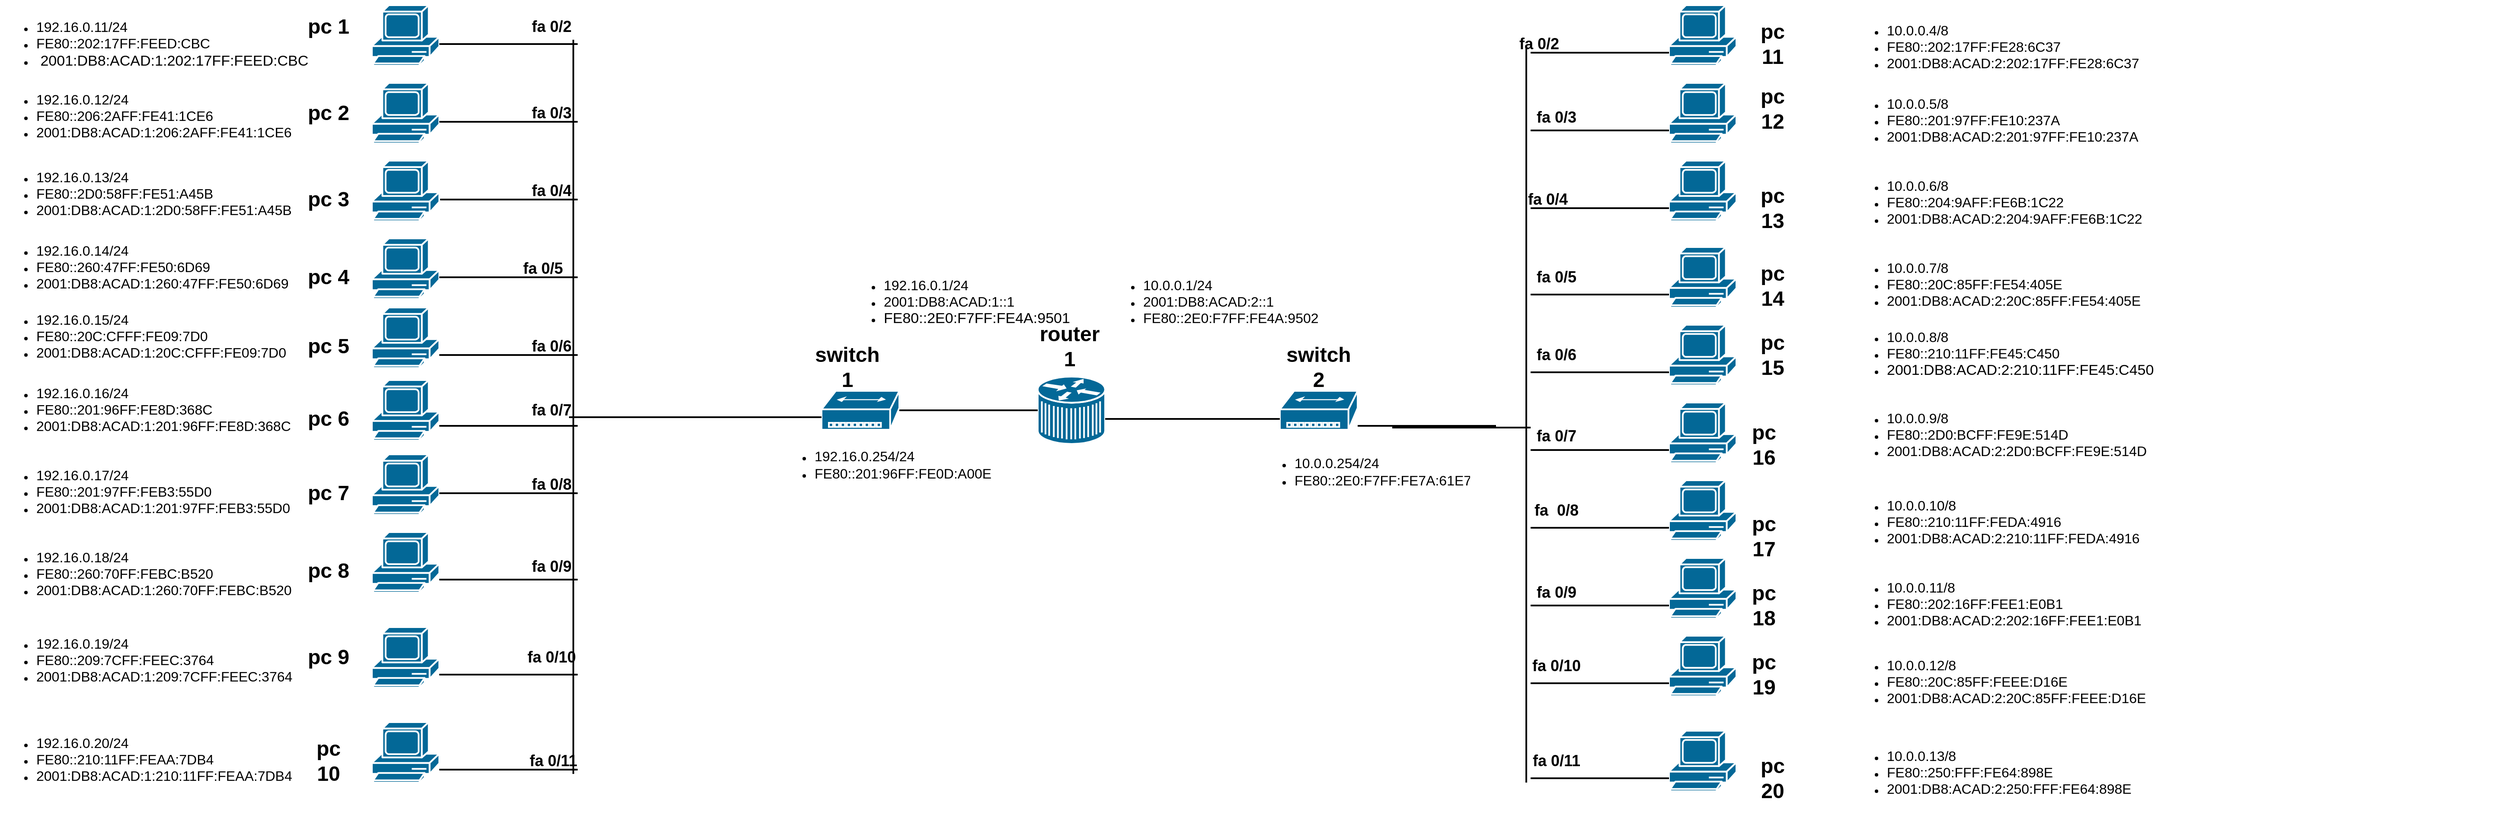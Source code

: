 <mxfile version="25.0.1">
  <diagram name="Pagina-1" id="NVLKxcskNnM8FUozMXqg">
    <mxGraphModel dx="2690" dy="631" grid="1" gridSize="10" guides="1" tooltips="1" connect="1" arrows="1" fold="1" page="1" pageScale="1" pageWidth="1654" pageHeight="1169" math="0" shadow="0">
      <root>
        <mxCell id="0" />
        <mxCell id="1" parent="0" />
        <mxCell id="M-aQ_FlE0nt4G0UNCH_q-1" value="" style="shape=mxgraph.cisco.misc.7500ars_(7513);sketch=0;html=1;pointerEvents=1;dashed=0;fillColor=#036897;strokeColor=#ffffff;strokeWidth=2;verticalLabelPosition=bottom;verticalAlign=top;align=center;outlineConnect=0;" parent="1" vertex="1">
          <mxGeometry x="790" y="470" width="78" height="78" as="geometry" />
        </mxCell>
        <mxCell id="M-aQ_FlE0nt4G0UNCH_q-2" value="" style="shape=mxgraph.cisco.hubs_and_gateways.small_hub;sketch=0;html=1;pointerEvents=1;dashed=0;fillColor=#036897;strokeColor=#ffffff;strokeWidth=2;verticalLabelPosition=bottom;verticalAlign=top;align=center;outlineConnect=0;" parent="1" vertex="1">
          <mxGeometry x="540" y="486.5" width="90" height="45" as="geometry" />
        </mxCell>
        <mxCell id="M-aQ_FlE0nt4G0UNCH_q-3" value="" style="shape=mxgraph.cisco.hubs_and_gateways.small_hub;sketch=0;html=1;pointerEvents=1;dashed=0;fillColor=#036897;strokeColor=#ffffff;strokeWidth=2;verticalLabelPosition=bottom;verticalAlign=top;align=center;outlineConnect=0;" parent="1" vertex="1">
          <mxGeometry x="1070" y="486.5" width="90" height="45" as="geometry" />
        </mxCell>
        <mxCell id="ILVK8j65E4kL8cAka4Vf-2" value="" style="shape=mxgraph.cisco.computers_and_peripherals.pc;sketch=0;html=1;pointerEvents=1;dashed=0;fillColor=#036897;strokeColor=#ffffff;strokeWidth=2;verticalLabelPosition=bottom;verticalAlign=top;align=center;outlineConnect=0;" parent="1" vertex="1">
          <mxGeometry x="20" y="130" width="78" height="70" as="geometry" />
        </mxCell>
        <mxCell id="ILVK8j65E4kL8cAka4Vf-4" value="" style="shape=mxgraph.cisco.computers_and_peripherals.pc;sketch=0;html=1;pointerEvents=1;dashed=0;fillColor=#036897;strokeColor=#ffffff;strokeWidth=2;verticalLabelPosition=bottom;verticalAlign=top;align=center;outlineConnect=0;" parent="1" vertex="1">
          <mxGeometry x="20" y="310" width="78" height="70" as="geometry" />
        </mxCell>
        <mxCell id="ILVK8j65E4kL8cAka4Vf-5" value="" style="shape=mxgraph.cisco.computers_and_peripherals.pc;sketch=0;html=1;pointerEvents=1;dashed=0;fillColor=#036897;strokeColor=#ffffff;strokeWidth=2;verticalLabelPosition=bottom;verticalAlign=top;align=center;outlineConnect=0;" parent="1" vertex="1">
          <mxGeometry x="20" y="390" width="78" height="70" as="geometry" />
        </mxCell>
        <mxCell id="ILVK8j65E4kL8cAka4Vf-6" value="" style="shape=mxgraph.cisco.computers_and_peripherals.pc;sketch=0;html=1;pointerEvents=1;dashed=0;fillColor=#036897;strokeColor=#ffffff;strokeWidth=2;verticalLabelPosition=bottom;verticalAlign=top;align=center;outlineConnect=0;" parent="1" vertex="1">
          <mxGeometry x="20" y="474" width="78" height="70" as="geometry" />
        </mxCell>
        <mxCell id="ILVK8j65E4kL8cAka4Vf-7" value="" style="shape=mxgraph.cisco.computers_and_peripherals.pc;sketch=0;html=1;pointerEvents=1;dashed=0;fillColor=#036897;strokeColor=#ffffff;strokeWidth=2;verticalLabelPosition=bottom;verticalAlign=top;align=center;outlineConnect=0;" parent="1" vertex="1">
          <mxGeometry x="20" y="560" width="78" height="70" as="geometry" />
        </mxCell>
        <mxCell id="ILVK8j65E4kL8cAka4Vf-8" value="" style="shape=mxgraph.cisco.computers_and_peripherals.pc;sketch=0;html=1;pointerEvents=1;dashed=0;fillColor=#036897;strokeColor=#ffffff;strokeWidth=2;verticalLabelPosition=bottom;verticalAlign=top;align=center;outlineConnect=0;" parent="1" vertex="1">
          <mxGeometry x="20" y="40" width="78" height="70" as="geometry" />
        </mxCell>
        <mxCell id="ILVK8j65E4kL8cAka4Vf-9" style="edgeStyle=orthogonalEdgeStyle;rounded=0;orthogonalLoop=1;jettySize=auto;html=1;exitX=0.5;exitY=1;exitDx=0;exitDy=0;exitPerimeter=0;" parent="1" source="M-aQ_FlE0nt4G0UNCH_q-3" target="M-aQ_FlE0nt4G0UNCH_q-3" edge="1">
          <mxGeometry relative="1" as="geometry" />
        </mxCell>
        <mxCell id="ILVK8j65E4kL8cAka4Vf-10" value="" style="shape=mxgraph.cisco.computers_and_peripherals.pc;sketch=0;html=1;pointerEvents=1;dashed=0;fillColor=#036897;strokeColor=#ffffff;strokeWidth=2;verticalLabelPosition=bottom;verticalAlign=top;align=center;outlineConnect=0;" parent="1" vertex="1">
          <mxGeometry x="20" y="650" width="78" height="70" as="geometry" />
        </mxCell>
        <mxCell id="ILVK8j65E4kL8cAka4Vf-13" value="" style="shape=mxgraph.cisco.computers_and_peripherals.pc;sketch=0;html=1;pointerEvents=1;dashed=0;fillColor=#036897;strokeColor=#ffffff;strokeWidth=2;verticalLabelPosition=bottom;verticalAlign=top;align=center;outlineConnect=0;" parent="1" vertex="1">
          <mxGeometry x="1520" y="40" width="78" height="70" as="geometry" />
        </mxCell>
        <mxCell id="ILVK8j65E4kL8cAka4Vf-14" value="" style="shape=mxgraph.cisco.computers_and_peripherals.pc;sketch=0;html=1;pointerEvents=1;dashed=0;fillColor=#036897;strokeColor=#ffffff;strokeWidth=2;verticalLabelPosition=bottom;verticalAlign=top;align=center;outlineConnect=0;" parent="1" vertex="1">
          <mxGeometry x="1520" y="130" width="78" height="70" as="geometry" />
        </mxCell>
        <mxCell id="ILVK8j65E4kL8cAka4Vf-15" value="" style="shape=mxgraph.cisco.computers_and_peripherals.pc;sketch=0;html=1;pointerEvents=1;dashed=0;fillColor=#036897;strokeColor=#ffffff;strokeWidth=2;verticalLabelPosition=bottom;verticalAlign=top;align=center;outlineConnect=0;" parent="1" vertex="1">
          <mxGeometry x="1520" y="220" width="78" height="70" as="geometry" />
        </mxCell>
        <mxCell id="ILVK8j65E4kL8cAka4Vf-16" value="" style="shape=mxgraph.cisco.computers_and_peripherals.pc;sketch=0;html=1;pointerEvents=1;dashed=0;fillColor=#036897;strokeColor=#ffffff;strokeWidth=2;verticalLabelPosition=bottom;verticalAlign=top;align=center;outlineConnect=0;" parent="1" vertex="1">
          <mxGeometry x="1520" y="320" width="78" height="70" as="geometry" />
        </mxCell>
        <mxCell id="ILVK8j65E4kL8cAka4Vf-17" value="" style="shape=mxgraph.cisco.computers_and_peripherals.pc;sketch=0;html=1;pointerEvents=1;dashed=0;fillColor=#036897;strokeColor=#ffffff;strokeWidth=2;verticalLabelPosition=bottom;verticalAlign=top;align=center;outlineConnect=0;" parent="1" vertex="1">
          <mxGeometry x="1520" y="410" width="78" height="70" as="geometry" />
        </mxCell>
        <mxCell id="ILVK8j65E4kL8cAka4Vf-18" value="" style="shape=mxgraph.cisco.computers_and_peripherals.pc;sketch=0;html=1;pointerEvents=1;dashed=0;fillColor=#036897;strokeColor=#ffffff;strokeWidth=2;verticalLabelPosition=bottom;verticalAlign=top;align=center;outlineConnect=0;" parent="1" vertex="1">
          <mxGeometry x="1520" y="500" width="78" height="70" as="geometry" />
        </mxCell>
        <mxCell id="ILVK8j65E4kL8cAka4Vf-19" value="" style="shape=mxgraph.cisco.computers_and_peripherals.pc;sketch=0;html=1;pointerEvents=1;dashed=0;fillColor=#036897;strokeColor=#ffffff;strokeWidth=2;verticalLabelPosition=bottom;verticalAlign=top;align=center;outlineConnect=0;" parent="1" vertex="1">
          <mxGeometry x="1520" y="590" width="78" height="70" as="geometry" />
        </mxCell>
        <mxCell id="ILVK8j65E4kL8cAka4Vf-20" value="" style="shape=mxgraph.cisco.computers_and_peripherals.pc;sketch=0;html=1;pointerEvents=1;dashed=0;fillColor=#036897;strokeColor=#ffffff;strokeWidth=2;verticalLabelPosition=bottom;verticalAlign=top;align=center;outlineConnect=0;" parent="1" vertex="1">
          <mxGeometry x="1520" y="680" width="78" height="70" as="geometry" />
        </mxCell>
        <mxCell id="ILVK8j65E4kL8cAka4Vf-21" value="" style="shape=mxgraph.cisco.computers_and_peripherals.pc;sketch=0;html=1;pointerEvents=1;dashed=0;fillColor=#036897;strokeColor=#ffffff;strokeWidth=2;verticalLabelPosition=bottom;verticalAlign=top;align=center;outlineConnect=0;" parent="1" vertex="1">
          <mxGeometry x="1520" y="770" width="78" height="70" as="geometry" />
        </mxCell>
        <mxCell id="ILVK8j65E4kL8cAka4Vf-52" value="" style="line;strokeWidth=2;html=1;" parent="1" vertex="1">
          <mxGeometry x="98" y="80" width="160" height="10" as="geometry" />
        </mxCell>
        <mxCell id="ILVK8j65E4kL8cAka4Vf-53" value="" style="line;strokeWidth=2;html=1;" parent="1" vertex="1">
          <mxGeometry x="98" y="170" width="160" height="10" as="geometry" />
        </mxCell>
        <mxCell id="ILVK8j65E4kL8cAka4Vf-54" value="" style="line;strokeWidth=2;html=1;" parent="1" vertex="1">
          <mxGeometry x="98" y="350" width="160" height="10" as="geometry" />
        </mxCell>
        <mxCell id="ILVK8j65E4kL8cAka4Vf-55" value="" style="line;strokeWidth=2;html=1;" parent="1" vertex="1">
          <mxGeometry x="98" y="440" width="160" height="10" as="geometry" />
        </mxCell>
        <mxCell id="ILVK8j65E4kL8cAka4Vf-56" value="" style="line;strokeWidth=2;html=1;" parent="1" vertex="1">
          <mxGeometry x="98" y="522" width="160" height="10" as="geometry" />
        </mxCell>
        <mxCell id="ILVK8j65E4kL8cAka4Vf-57" value="" style="line;strokeWidth=2;html=1;" parent="1" vertex="1">
          <mxGeometry x="98" y="600" width="160" height="10" as="geometry" />
        </mxCell>
        <mxCell id="ILVK8j65E4kL8cAka4Vf-58" value="" style="line;strokeWidth=2;html=1;" parent="1" vertex="1">
          <mxGeometry x="98" y="700" width="160" height="10" as="geometry" />
        </mxCell>
        <mxCell id="ILVK8j65E4kL8cAka4Vf-60" value="" style="line;strokeWidth=2;html=1;" parent="1" vertex="1">
          <mxGeometry x="98" y="260" width="160" height="10" as="geometry" />
        </mxCell>
        <mxCell id="ILVK8j65E4kL8cAka4Vf-61" value="" style="line;strokeWidth=2;html=1;" parent="1" vertex="1">
          <mxGeometry x="98" y="810" width="160" height="10" as="geometry" />
        </mxCell>
        <mxCell id="ILVK8j65E4kL8cAka4Vf-62" value="" style="shape=mxgraph.cisco.computers_and_peripherals.pc;sketch=0;html=1;pointerEvents=1;dashed=0;fillColor=#036897;strokeColor=#ffffff;strokeWidth=2;verticalLabelPosition=bottom;verticalAlign=top;align=center;outlineConnect=0;" parent="1" vertex="1">
          <mxGeometry x="20" y="220" width="78" height="70" as="geometry" />
        </mxCell>
        <mxCell id="ILVK8j65E4kL8cAka4Vf-63" value="" style="shape=mxgraph.cisco.computers_and_peripherals.pc;sketch=0;html=1;pointerEvents=1;dashed=0;fillColor=#036897;strokeColor=#ffffff;strokeWidth=2;verticalLabelPosition=bottom;verticalAlign=top;align=center;outlineConnect=0;" parent="1" vertex="1">
          <mxGeometry x="20" y="760" width="78" height="70" as="geometry" />
        </mxCell>
        <mxCell id="ILVK8j65E4kL8cAka4Vf-64" value="" style="line;strokeWidth=2;html=1;" parent="1" vertex="1">
          <mxGeometry x="1360" y="90" width="160" height="10" as="geometry" />
        </mxCell>
        <mxCell id="ILVK8j65E4kL8cAka4Vf-65" value="" style="line;strokeWidth=2;html=1;" parent="1" vertex="1">
          <mxGeometry x="1360" y="180" width="160" height="10" as="geometry" />
        </mxCell>
        <mxCell id="ILVK8j65E4kL8cAka4Vf-66" value="" style="line;strokeWidth=2;html=1;" parent="1" vertex="1">
          <mxGeometry x="1360" y="270" width="160" height="10" as="geometry" />
        </mxCell>
        <mxCell id="ILVK8j65E4kL8cAka4Vf-68" value="" style="line;strokeWidth=2;html=1;" parent="1" vertex="1">
          <mxGeometry x="1360" y="370" width="160" height="10" as="geometry" />
        </mxCell>
        <mxCell id="ILVK8j65E4kL8cAka4Vf-69" value="" style="line;strokeWidth=2;html=1;" parent="1" vertex="1">
          <mxGeometry x="1360" y="460" width="160" height="10" as="geometry" />
        </mxCell>
        <mxCell id="ILVK8j65E4kL8cAka4Vf-70" value="" style="line;strokeWidth=2;html=1;" parent="1" vertex="1">
          <mxGeometry x="1360" y="550" width="160" height="10" as="geometry" />
        </mxCell>
        <mxCell id="ILVK8j65E4kL8cAka4Vf-71" value="" style="line;strokeWidth=2;html=1;" parent="1" vertex="1">
          <mxGeometry x="1360" y="640" width="160" height="10" as="geometry" />
        </mxCell>
        <mxCell id="ILVK8j65E4kL8cAka4Vf-72" value="" style="line;strokeWidth=2;html=1;" parent="1" vertex="1">
          <mxGeometry x="1360" y="730" width="160" height="10" as="geometry" />
        </mxCell>
        <mxCell id="ILVK8j65E4kL8cAka4Vf-73" value="" style="line;strokeWidth=2;html=1;" parent="1" vertex="1">
          <mxGeometry x="1360" y="820" width="160" height="10" as="geometry" />
        </mxCell>
        <mxCell id="ILVK8j65E4kL8cAka4Vf-74" value="" style="line;strokeWidth=2;direction=south;html=1;" parent="1" vertex="1">
          <mxGeometry x="1350" y="90" width="10" height="160" as="geometry" />
        </mxCell>
        <mxCell id="ILVK8j65E4kL8cAka4Vf-77" value="" style="line;strokeWidth=2;direction=south;html=1;" parent="1" vertex="1">
          <mxGeometry x="1350" y="330" width="10" height="160" as="geometry" />
        </mxCell>
        <mxCell id="ILVK8j65E4kL8cAka4Vf-79" value="" style="line;strokeWidth=2;direction=south;html=1;" parent="1" vertex="1">
          <mxGeometry x="1350" y="220" width="10" height="160" as="geometry" />
        </mxCell>
        <mxCell id="ILVK8j65E4kL8cAka4Vf-80" value="" style="line;strokeWidth=2;direction=south;html=1;" parent="1" vertex="1">
          <mxGeometry x="1350" y="490" width="10" height="160" as="geometry" />
        </mxCell>
        <mxCell id="ILVK8j65E4kL8cAka4Vf-81" value="" style="line;strokeWidth=2;direction=south;html=1;" parent="1" vertex="1">
          <mxGeometry x="1350" y="640" width="10" height="160" as="geometry" />
        </mxCell>
        <mxCell id="ILVK8j65E4kL8cAka4Vf-82" value="" style="line;strokeWidth=2;direction=south;html=1;" parent="1" vertex="1">
          <mxGeometry x="1350" y="670" width="10" height="160" as="geometry" />
        </mxCell>
        <mxCell id="ILVK8j65E4kL8cAka4Vf-83" value="" style="line;strokeWidth=2;direction=south;html=1;" parent="1" vertex="1">
          <mxGeometry x="248" y="80" width="10" height="160" as="geometry" />
        </mxCell>
        <mxCell id="ILVK8j65E4kL8cAka4Vf-84" value="" style="line;strokeWidth=2;direction=south;html=1;" parent="1" vertex="1">
          <mxGeometry x="248" y="230" width="10" height="160" as="geometry" />
        </mxCell>
        <mxCell id="ILVK8j65E4kL8cAka4Vf-85" value="" style="line;strokeWidth=2;direction=south;html=1;" parent="1" vertex="1">
          <mxGeometry x="248" y="388" width="10" height="160" as="geometry" />
        </mxCell>
        <mxCell id="ILVK8j65E4kL8cAka4Vf-86" value="" style="line;strokeWidth=2;direction=south;html=1;" parent="1" vertex="1">
          <mxGeometry x="248" y="545" width="10" height="160" as="geometry" />
        </mxCell>
        <mxCell id="ILVK8j65E4kL8cAka4Vf-87" value="" style="line;strokeWidth=2;direction=south;html=1;" parent="1" vertex="1">
          <mxGeometry x="248" y="660" width="10" height="160" as="geometry" />
        </mxCell>
        <mxCell id="ILVK8j65E4kL8cAka4Vf-88" value="" style="line;strokeWidth=2;html=1;" parent="1" vertex="1">
          <mxGeometry x="248" y="512" width="160" height="10" as="geometry" />
        </mxCell>
        <mxCell id="ILVK8j65E4kL8cAka4Vf-89" value="" style="line;strokeWidth=2;html=1;" parent="1" vertex="1">
          <mxGeometry x="380" y="512" width="160" height="10" as="geometry" />
        </mxCell>
        <mxCell id="ILVK8j65E4kL8cAka4Vf-90" value="" style="line;strokeWidth=2;html=1;" parent="1" vertex="1">
          <mxGeometry x="630" y="504" width="160" height="10" as="geometry" />
        </mxCell>
        <mxCell id="ILVK8j65E4kL8cAka4Vf-91" value="" style="line;strokeWidth=2;html=1;" parent="1" vertex="1">
          <mxGeometry x="910" y="514" width="160" height="10" as="geometry" />
        </mxCell>
        <mxCell id="ILVK8j65E4kL8cAka4Vf-92" value="" style="line;strokeWidth=2;html=1;" parent="1" vertex="1">
          <mxGeometry x="880" y="514" width="160" height="10" as="geometry" />
        </mxCell>
        <mxCell id="ILVK8j65E4kL8cAka4Vf-93" value="" style="line;strokeWidth=2;html=1;" parent="1" vertex="1">
          <mxGeometry x="868" y="514" width="160" height="10" as="geometry" />
        </mxCell>
        <mxCell id="ILVK8j65E4kL8cAka4Vf-94" value="" style="line;strokeWidth=2;html=1;" parent="1" vertex="1">
          <mxGeometry x="1160" y="522" width="160" height="10" as="geometry" />
        </mxCell>
        <mxCell id="ILVK8j65E4kL8cAka4Vf-95" value="" style="line;strokeWidth=2;html=1;" parent="1" vertex="1">
          <mxGeometry x="1200" y="524" width="160" height="10" as="geometry" />
        </mxCell>
        <mxCell id="ILVK8j65E4kL8cAka4Vf-96" value="&lt;h1&gt;switch 1&lt;/h1&gt;" style="text;html=1;align=center;verticalAlign=middle;whiteSpace=wrap;rounded=0;" parent="1" vertex="1">
          <mxGeometry x="540" y="444" width="60" height="30" as="geometry" />
        </mxCell>
        <mxCell id="ILVK8j65E4kL8cAka4Vf-97" value="&lt;h1&gt;router 1&lt;/h1&gt;" style="text;html=1;align=center;verticalAlign=middle;whiteSpace=wrap;rounded=0;" parent="1" vertex="1">
          <mxGeometry x="797" y="420" width="60" height="30" as="geometry" />
        </mxCell>
        <mxCell id="ILVK8j65E4kL8cAka4Vf-98" value="&lt;h1&gt;switch 2&lt;/h1&gt;" style="text;html=1;align=center;verticalAlign=middle;whiteSpace=wrap;rounded=0;" parent="1" vertex="1">
          <mxGeometry x="1085" y="444" width="60" height="30" as="geometry" />
        </mxCell>
        <mxCell id="ILVK8j65E4kL8cAka4Vf-99" value="&lt;h1&gt;&lt;font&gt;pc 1&lt;/font&gt;&lt;/h1&gt;" style="text;html=1;align=center;verticalAlign=middle;whiteSpace=wrap;rounded=0;" parent="1" vertex="1">
          <mxGeometry x="-60" y="50" width="60" height="30" as="geometry" />
        </mxCell>
        <mxCell id="ILVK8j65E4kL8cAka4Vf-100" value="&lt;h1&gt;&lt;font&gt;pc 2&lt;/font&gt;&lt;/h1&gt;" style="text;html=1;align=center;verticalAlign=middle;whiteSpace=wrap;rounded=0;" parent="1" vertex="1">
          <mxGeometry x="-60" y="150" width="60" height="30" as="geometry" />
        </mxCell>
        <mxCell id="ILVK8j65E4kL8cAka4Vf-101" value="&lt;h1&gt;&lt;b&gt;&lt;font&gt;pc 3&lt;/font&gt;&lt;/b&gt;&lt;/h1&gt;" style="text;html=1;align=center;verticalAlign=middle;whiteSpace=wrap;rounded=0;" parent="1" vertex="1">
          <mxGeometry x="-60" y="250" width="60" height="30" as="geometry" />
        </mxCell>
        <mxCell id="ILVK8j65E4kL8cAka4Vf-102" value="&lt;h1&gt;pc 4&lt;/h1&gt;" style="text;html=1;align=center;verticalAlign=middle;whiteSpace=wrap;rounded=0;" parent="1" vertex="1">
          <mxGeometry x="-60" y="340" width="60" height="30" as="geometry" />
        </mxCell>
        <mxCell id="ILVK8j65E4kL8cAka4Vf-103" value="&lt;h1&gt;pc 5&lt;/h1&gt;" style="text;html=1;align=center;verticalAlign=middle;whiteSpace=wrap;rounded=0;" parent="1" vertex="1">
          <mxGeometry x="-60" y="420" width="60" height="30" as="geometry" />
        </mxCell>
        <mxCell id="ILVK8j65E4kL8cAka4Vf-104" value="&lt;h1&gt;pc 6&lt;/h1&gt;" style="text;html=1;align=center;verticalAlign=middle;whiteSpace=wrap;rounded=0;" parent="1" vertex="1">
          <mxGeometry x="-60" y="504" width="60" height="30" as="geometry" />
        </mxCell>
        <mxCell id="ILVK8j65E4kL8cAka4Vf-106" value="&lt;h1&gt;pc 7&lt;/h1&gt;" style="text;html=1;align=center;verticalAlign=middle;whiteSpace=wrap;rounded=0;" parent="1" vertex="1">
          <mxGeometry x="-60" y="590" width="60" height="30" as="geometry" />
        </mxCell>
        <mxCell id="ILVK8j65E4kL8cAka4Vf-107" value="&lt;h1&gt;pc 8&lt;/h1&gt;" style="text;html=1;align=center;verticalAlign=middle;whiteSpace=wrap;rounded=0;" parent="1" vertex="1">
          <mxGeometry x="-60" y="680" width="60" height="30" as="geometry" />
        </mxCell>
        <mxCell id="ILVK8j65E4kL8cAka4Vf-108" value="&lt;h1&gt;pc 9&lt;/h1&gt;" style="text;html=1;align=center;verticalAlign=middle;whiteSpace=wrap;rounded=0;" parent="1" vertex="1">
          <mxGeometry x="-60" y="780" width="60" height="30" as="geometry" />
        </mxCell>
        <mxCell id="ILVK8j65E4kL8cAka4Vf-109" value="&lt;ul&gt;&lt;li&gt;&lt;span style=&quot;background-color: initial;&quot;&gt;&lt;font style=&quot;font-size: 16px;&quot;&gt;192.16.0.11/24&lt;/font&gt;&lt;/span&gt;&lt;/li&gt;&lt;li&gt;&lt;span style=&quot;font-size: 16px;&quot;&gt;FE80::202:17FF:FEED:CBC&lt;/span&gt;&lt;/li&gt;&lt;li&gt;&lt;font style=&quot;font-size: 17px;&quot;&gt;&amp;nbsp;2001:DB8:ACAD:1:202:17FF:FEED:CBC&lt;/font&gt;&lt;br&gt;&lt;/li&gt;&lt;/ul&gt;" style="text;strokeColor=none;fillColor=none;html=1;whiteSpace=wrap;verticalAlign=middle;overflow=hidden;" parent="1" vertex="1">
          <mxGeometry x="-410" y="40" width="440" height="90" as="geometry" />
        </mxCell>
        <mxCell id="ILVK8j65E4kL8cAka4Vf-110" value="" style="shape=mxgraph.cisco.computers_and_peripherals.pc;sketch=0;html=1;pointerEvents=1;dashed=0;fillColor=#036897;strokeColor=#ffffff;strokeWidth=2;verticalLabelPosition=bottom;verticalAlign=top;align=center;outlineConnect=0;" parent="1" vertex="1">
          <mxGeometry x="20" y="870" width="78" height="70" as="geometry" />
        </mxCell>
        <mxCell id="ILVK8j65E4kL8cAka4Vf-111" value="" style="shape=mxgraph.cisco.computers_and_peripherals.pc;sketch=0;html=1;pointerEvents=1;dashed=0;fillColor=#036897;strokeColor=#ffffff;strokeWidth=2;verticalLabelPosition=bottom;verticalAlign=top;align=center;outlineConnect=0;" parent="1" vertex="1">
          <mxGeometry x="1520" y="880" width="78" height="70" as="geometry" />
        </mxCell>
        <mxCell id="ILVK8j65E4kL8cAka4Vf-112" value="" style="line;strokeWidth=2;html=1;" parent="1" vertex="1">
          <mxGeometry x="98" y="920" width="160" height="10" as="geometry" />
        </mxCell>
        <mxCell id="ILVK8j65E4kL8cAka4Vf-113" value="" style="line;strokeWidth=2;html=1;" parent="1" vertex="1">
          <mxGeometry x="1360" y="930" width="160" height="10" as="geometry" />
        </mxCell>
        <mxCell id="ILVK8j65E4kL8cAka4Vf-114" value="" style="line;strokeWidth=2;direction=south;html=1;" parent="1" vertex="1">
          <mxGeometry x="248" y="770" width="10" height="160" as="geometry" />
        </mxCell>
        <mxCell id="ILVK8j65E4kL8cAka4Vf-115" value="" style="line;strokeWidth=2;direction=south;html=1;" parent="1" vertex="1">
          <mxGeometry x="1350" y="780" width="10" height="160" as="geometry" />
        </mxCell>
        <mxCell id="ILVK8j65E4kL8cAka4Vf-116" value="&lt;h1&gt;pc 10&lt;/h1&gt;" style="text;html=1;align=center;verticalAlign=middle;whiteSpace=wrap;rounded=0;" parent="1" vertex="1">
          <mxGeometry x="-60" y="900" width="60" height="30" as="geometry" />
        </mxCell>
        <mxCell id="ILVK8j65E4kL8cAka4Vf-119" value="&lt;h1&gt;pc 11&lt;/h1&gt;" style="text;html=1;align=center;verticalAlign=middle;whiteSpace=wrap;rounded=0;" parent="1" vertex="1">
          <mxGeometry x="1610" y="70" width="60" height="30" as="geometry" />
        </mxCell>
        <mxCell id="ILVK8j65E4kL8cAka4Vf-120" value="&lt;h1&gt;pc 12&lt;/h1&gt;" style="text;html=1;align=center;verticalAlign=middle;whiteSpace=wrap;rounded=0;" parent="1" vertex="1">
          <mxGeometry x="1610" y="145" width="60" height="30" as="geometry" />
        </mxCell>
        <mxCell id="ILVK8j65E4kL8cAka4Vf-121" value="&lt;h1&gt;pc 13&lt;/h1&gt;" style="text;html=1;align=center;verticalAlign=middle;whiteSpace=wrap;rounded=0;" parent="1" vertex="1">
          <mxGeometry x="1610" y="260" width="60" height="30" as="geometry" />
        </mxCell>
        <mxCell id="ILVK8j65E4kL8cAka4Vf-122" value="&lt;h1&gt;pc 14&lt;/h1&gt;" style="text;html=1;align=center;verticalAlign=middle;whiteSpace=wrap;rounded=0;" parent="1" vertex="1">
          <mxGeometry x="1610" y="350" width="60" height="30" as="geometry" />
        </mxCell>
        <mxCell id="ILVK8j65E4kL8cAka4Vf-123" value="&lt;h1&gt;pc 15&lt;/h1&gt;" style="text;html=1;align=center;verticalAlign=middle;whiteSpace=wrap;rounded=0;" parent="1" vertex="1">
          <mxGeometry x="1610" y="430" width="60" height="30" as="geometry" />
        </mxCell>
        <mxCell id="ILVK8j65E4kL8cAka4Vf-124" value="&lt;h1&gt;pc 16&lt;/h1&gt;" style="text;html=1;align=center;verticalAlign=middle;whiteSpace=wrap;rounded=0;" parent="1" vertex="1">
          <mxGeometry x="1600" y="534" width="60" height="30" as="geometry" />
        </mxCell>
        <mxCell id="ILVK8j65E4kL8cAka4Vf-125" value="&lt;h1&gt;pc 17&lt;/h1&gt;" style="text;html=1;align=center;verticalAlign=middle;whiteSpace=wrap;rounded=0;" parent="1" vertex="1">
          <mxGeometry x="1600" y="640" width="60" height="30" as="geometry" />
        </mxCell>
        <mxCell id="ILVK8j65E4kL8cAka4Vf-126" value="&lt;h1&gt;pc 18&lt;/h1&gt;" style="text;html=1;align=center;verticalAlign=middle;whiteSpace=wrap;rounded=0;" parent="1" vertex="1">
          <mxGeometry x="1600" y="720" width="60" height="30" as="geometry" />
        </mxCell>
        <mxCell id="ILVK8j65E4kL8cAka4Vf-127" value="&lt;h2&gt;fa 0/8&lt;/h2&gt;" style="text;html=1;align=center;verticalAlign=middle;whiteSpace=wrap;rounded=0;" parent="1" vertex="1">
          <mxGeometry x="198" y="580" width="60" height="30" as="geometry" />
        </mxCell>
        <mxCell id="ILVK8j65E4kL8cAka4Vf-128" value="&lt;h2&gt;fa 0/2&lt;/h2&gt;" style="text;html=1;align=center;verticalAlign=middle;whiteSpace=wrap;rounded=0;" parent="1" vertex="1">
          <mxGeometry x="198" y="50" width="60" height="30" as="geometry" />
        </mxCell>
        <mxCell id="ILVK8j65E4kL8cAka4Vf-129" value="&lt;h2&gt;fa 0/3&lt;/h2&gt;" style="text;html=1;align=center;verticalAlign=middle;whiteSpace=wrap;rounded=0;" parent="1" vertex="1">
          <mxGeometry x="198" y="150" width="60" height="30" as="geometry" />
        </mxCell>
        <mxCell id="ILVK8j65E4kL8cAka4Vf-130" value="&lt;h2&gt;fa 0/4&lt;/h2&gt;" style="text;html=1;align=center;verticalAlign=middle;whiteSpace=wrap;rounded=0;" parent="1" vertex="1">
          <mxGeometry x="198" y="240" width="60" height="30" as="geometry" />
        </mxCell>
        <mxCell id="ILVK8j65E4kL8cAka4Vf-131" value="&lt;h2&gt;fa 0/5&lt;/h2&gt;" style="text;html=1;align=center;verticalAlign=middle;whiteSpace=wrap;rounded=0;" parent="1" vertex="1">
          <mxGeometry x="188" y="330" width="60" height="30" as="geometry" />
        </mxCell>
        <mxCell id="ILVK8j65E4kL8cAka4Vf-132" value="&lt;h2&gt;fa 0/6&lt;/h2&gt;" style="text;html=1;align=center;verticalAlign=middle;whiteSpace=wrap;rounded=0;" parent="1" vertex="1">
          <mxGeometry x="198" y="420" width="60" height="30" as="geometry" />
        </mxCell>
        <mxCell id="ILVK8j65E4kL8cAka4Vf-133" value="&lt;h2&gt;fa 0/7&lt;/h2&gt;" style="text;html=1;align=center;verticalAlign=middle;whiteSpace=wrap;rounded=0;" parent="1" vertex="1">
          <mxGeometry x="198" y="494" width="60" height="30" as="geometry" />
        </mxCell>
        <mxCell id="ILVK8j65E4kL8cAka4Vf-135" value="&lt;h2&gt;fa 0/9&lt;/h2&gt;" style="text;html=1;align=center;verticalAlign=middle;whiteSpace=wrap;rounded=0;" parent="1" vertex="1">
          <mxGeometry x="198" y="675" width="60" height="30" as="geometry" />
        </mxCell>
        <mxCell id="ILVK8j65E4kL8cAka4Vf-136" value="&lt;h2&gt;fa 0/10&lt;/h2&gt;" style="text;html=1;align=center;verticalAlign=middle;whiteSpace=wrap;rounded=0;" parent="1" vertex="1">
          <mxGeometry x="198" y="780" width="60" height="30" as="geometry" />
        </mxCell>
        <mxCell id="ILVK8j65E4kL8cAka4Vf-137" value="&lt;h2&gt;fa 0/11&lt;/h2&gt;" style="text;html=1;align=center;verticalAlign=middle;whiteSpace=wrap;rounded=0;" parent="1" vertex="1">
          <mxGeometry x="200" y="900" width="60" height="30" as="geometry" />
        </mxCell>
        <mxCell id="ILVK8j65E4kL8cAka4Vf-139" value="&lt;h1&gt;pc 19&lt;/h1&gt;" style="text;html=1;align=center;verticalAlign=middle;whiteSpace=wrap;rounded=0;" parent="1" vertex="1">
          <mxGeometry x="1600" y="800" width="60" height="30" as="geometry" />
        </mxCell>
        <mxCell id="ILVK8j65E4kL8cAka4Vf-140" value="&lt;h1&gt;pc 20&lt;/h1&gt;" style="text;html=1;align=center;verticalAlign=middle;whiteSpace=wrap;rounded=0;" parent="1" vertex="1">
          <mxGeometry x="1610" y="920" width="60" height="30" as="geometry" />
        </mxCell>
        <mxCell id="ILVK8j65E4kL8cAka4Vf-141" value="&lt;h2&gt;fa 0/2&lt;/h2&gt;" style="text;html=1;align=center;verticalAlign=middle;whiteSpace=wrap;rounded=0;" parent="1" vertex="1">
          <mxGeometry x="1340" y="70" width="60" height="30" as="geometry" />
        </mxCell>
        <mxCell id="ILVK8j65E4kL8cAka4Vf-143" value="&lt;h2&gt;fa 0/3&lt;/h2&gt;" style="text;html=1;align=center;verticalAlign=middle;whiteSpace=wrap;rounded=0;" parent="1" vertex="1">
          <mxGeometry x="1360" y="155" width="60" height="30" as="geometry" />
        </mxCell>
        <mxCell id="ILVK8j65E4kL8cAka4Vf-144" value="&lt;h2&gt;fa 0/4&lt;/h2&gt;" style="text;html=1;align=center;verticalAlign=middle;whiteSpace=wrap;rounded=0;" parent="1" vertex="1">
          <mxGeometry x="1350" y="250" width="60" height="30" as="geometry" />
        </mxCell>
        <mxCell id="ILVK8j65E4kL8cAka4Vf-145" value="&lt;h2&gt;fa 0/5&lt;/h2&gt;" style="text;html=1;align=center;verticalAlign=middle;whiteSpace=wrap;rounded=0;" parent="1" vertex="1">
          <mxGeometry x="1360" y="340" width="60" height="30" as="geometry" />
        </mxCell>
        <mxCell id="ILVK8j65E4kL8cAka4Vf-146" value="&lt;h2&gt;fa 0/6&lt;/h2&gt;" style="text;html=1;align=center;verticalAlign=middle;whiteSpace=wrap;rounded=0;" parent="1" vertex="1">
          <mxGeometry x="1360" y="430" width="60" height="30" as="geometry" />
        </mxCell>
        <mxCell id="ILVK8j65E4kL8cAka4Vf-147" value="&lt;h2&gt;fa 0/7&lt;/h2&gt;" style="text;html=1;align=center;verticalAlign=middle;whiteSpace=wrap;rounded=0;" parent="1" vertex="1">
          <mxGeometry x="1360" y="524" width="60" height="30" as="geometry" />
        </mxCell>
        <mxCell id="ILVK8j65E4kL8cAka4Vf-149" value="&lt;h2&gt;fa&amp;nbsp; 0/8&lt;/h2&gt;" style="text;html=1;align=center;verticalAlign=middle;whiteSpace=wrap;rounded=0;" parent="1" vertex="1">
          <mxGeometry x="1360" y="610" width="60" height="30" as="geometry" />
        </mxCell>
        <mxCell id="ILVK8j65E4kL8cAka4Vf-150" value="&lt;h2&gt;fa 0/9&lt;/h2&gt;" style="text;html=1;align=center;verticalAlign=middle;whiteSpace=wrap;rounded=0;" parent="1" vertex="1">
          <mxGeometry x="1360" y="705" width="60" height="30" as="geometry" />
        </mxCell>
        <mxCell id="ILVK8j65E4kL8cAka4Vf-151" value="&lt;h2&gt;fa 0/10&lt;/h2&gt;" style="text;html=1;align=center;verticalAlign=middle;whiteSpace=wrap;rounded=0;" parent="1" vertex="1">
          <mxGeometry x="1360" y="790" width="60" height="30" as="geometry" />
        </mxCell>
        <mxCell id="ILVK8j65E4kL8cAka4Vf-152" value="&lt;h2&gt;fa 0/11&lt;/h2&gt;" style="text;html=1;align=center;verticalAlign=middle;whiteSpace=wrap;rounded=0;" parent="1" vertex="1">
          <mxGeometry x="1360" y="900" width="60" height="30" as="geometry" />
        </mxCell>
        <mxCell id="ILVK8j65E4kL8cAka4Vf-153" value="&lt;ul&gt;&lt;li&gt;&lt;font style=&quot;font-size: 16px;&quot;&gt;192.16.0.12/24&lt;/font&gt;&lt;/li&gt;&lt;li&gt;&lt;span style=&quot;font-size: 16px;&quot;&gt;FE80::206:2AFF:FE41:1CE6&lt;/span&gt;&lt;/li&gt;&lt;li&gt;&lt;font style=&quot;font-size: 16px;&quot;&gt;2001:DB8:ACAD:1:206:2AFF:FE41:1CE6&lt;/font&gt;&lt;br&gt;&lt;/li&gt;&lt;/ul&gt;" style="text;strokeColor=none;fillColor=none;html=1;whiteSpace=wrap;verticalAlign=middle;overflow=hidden;" parent="1" vertex="1">
          <mxGeometry x="-410" y="125" width="470" height="80" as="geometry" />
        </mxCell>
        <mxCell id="ILVK8j65E4kL8cAka4Vf-154" value="&lt;ul&gt;&lt;li&gt;&lt;font style=&quot;font-size: 16px;&quot;&gt;192.16.0.13/24&lt;/font&gt;&lt;/li&gt;&lt;li&gt;&lt;span style=&quot;font-size: 16px;&quot;&gt;FE80::2D0:58FF:FE51:A45B&lt;/span&gt;&lt;/li&gt;&lt;li&gt;&lt;font style=&quot;font-size: 16px;&quot;&gt;2001:DB8:ACAD:1:2D0:58FF:FE51:A45B&lt;/font&gt;&lt;br&gt;&lt;/li&gt;&lt;/ul&gt;" style="text;strokeColor=none;fillColor=none;html=1;whiteSpace=wrap;verticalAlign=middle;overflow=hidden;" parent="1" vertex="1">
          <mxGeometry x="-410" y="215" width="480" height="80" as="geometry" />
        </mxCell>
        <mxCell id="ILVK8j65E4kL8cAka4Vf-155" value="&lt;ul&gt;&lt;li&gt;&lt;span style=&quot;font-size: 16px;&quot;&gt;192.16.0.14/24&lt;/span&gt;&lt;/li&gt;&lt;li&gt;&lt;span style=&quot;font-size: 16px;&quot;&gt;FE80::260:47FF:FE50:6D69&lt;/span&gt;&lt;/li&gt;&lt;li&gt;&lt;font style=&quot;font-size: 16px;&quot;&gt;2001:DB8:ACAD:1:260:47FF:FE50:6D69&lt;/font&gt;&lt;br&gt;&lt;/li&gt;&lt;/ul&gt;" style="text;strokeColor=none;fillColor=none;html=1;whiteSpace=wrap;verticalAlign=middle;overflow=hidden;" parent="1" vertex="1">
          <mxGeometry x="-410" y="300" width="480" height="80" as="geometry" />
        </mxCell>
        <mxCell id="ILVK8j65E4kL8cAka4Vf-156" value="&lt;ul&gt;&lt;li&gt;&lt;span style=&quot;font-size: 16px;&quot;&gt;192.16.0.15/24&lt;/span&gt;&lt;/li&gt;&lt;li&gt;&lt;span style=&quot;font-size: 16px;&quot;&gt;FE80::20C:CFFF:FE09:7D0&lt;/span&gt;&lt;/li&gt;&lt;li&gt;&lt;font style=&quot;font-size: 16px;&quot;&gt;2001:DB8:ACAD:1:20C:CFFF:FE09:7D0&lt;/font&gt;&lt;br&gt;&lt;/li&gt;&lt;/ul&gt;" style="text;strokeColor=none;fillColor=none;html=1;whiteSpace=wrap;verticalAlign=middle;overflow=hidden;" parent="1" vertex="1">
          <mxGeometry x="-410" y="380" width="480" height="80" as="geometry" />
        </mxCell>
        <mxCell id="ILVK8j65E4kL8cAka4Vf-157" value="&lt;ul&gt;&lt;li&gt;&lt;span style=&quot;font-size: 16px;&quot;&gt;192.16.0.16/24&lt;/span&gt;&lt;/li&gt;&lt;li&gt;&lt;span style=&quot;font-size: 16px;&quot;&gt;FE80::201:96FF:FE8D:368C&lt;/span&gt;&lt;/li&gt;&lt;li&gt;&lt;font style=&quot;font-size: 16px;&quot;&gt;2001:DB8:ACAD:1:201:96FF:FE8D:368C&lt;/font&gt;&lt;br&gt;&lt;/li&gt;&lt;/ul&gt;" style="text;strokeColor=none;fillColor=none;html=1;whiteSpace=wrap;verticalAlign=middle;overflow=hidden;" parent="1" vertex="1">
          <mxGeometry x="-410" y="465" width="470" height="80" as="geometry" />
        </mxCell>
        <mxCell id="ILVK8j65E4kL8cAka4Vf-158" value="&lt;ul&gt;&lt;li&gt;&lt;span style=&quot;font-size: 16px;&quot;&gt;192.16.0.17/24&lt;/span&gt;&lt;/li&gt;&lt;li&gt;&lt;span style=&quot;font-size: 16px;&quot;&gt;FE80::201:97FF:FEB3:55D0&lt;/span&gt;&lt;/li&gt;&lt;li&gt;&lt;font style=&quot;font-size: 16px;&quot;&gt;2001:DB8:ACAD:1:201:97FF:FEB3:55D0&lt;/font&gt;&lt;br&gt;&lt;/li&gt;&lt;/ul&gt;" style="text;strokeColor=none;fillColor=none;html=1;whiteSpace=wrap;verticalAlign=middle;overflow=hidden;" parent="1" vertex="1">
          <mxGeometry x="-410" y="560" width="470" height="80" as="geometry" />
        </mxCell>
        <mxCell id="ILVK8j65E4kL8cAka4Vf-159" value="&lt;ul&gt;&lt;li&gt;&lt;span style=&quot;font-size: 16px;&quot;&gt;192.16.0.18/24&lt;/span&gt;&lt;/li&gt;&lt;li&gt;&lt;span style=&quot;font-size: 16px;&quot;&gt;FE80::260:70FF:FEBC:B520&lt;/span&gt;&lt;/li&gt;&lt;li&gt;&lt;font style=&quot;font-size: 16px;&quot;&gt;2001:DB8:ACAD:1:260:70FF:FEBC:B520&lt;/font&gt;&lt;br&gt;&lt;/li&gt;&lt;/ul&gt;" style="text;strokeColor=none;fillColor=none;html=1;whiteSpace=wrap;verticalAlign=middle;overflow=hidden;" parent="1" vertex="1">
          <mxGeometry x="-410" y="655" width="480" height="80" as="geometry" />
        </mxCell>
        <mxCell id="ILVK8j65E4kL8cAka4Vf-160" value="&lt;ul&gt;&lt;li&gt;&lt;span style=&quot;font-size: 16px;&quot;&gt;192.16.0.19/24&lt;/span&gt;&lt;/li&gt;&lt;li&gt;&lt;font style=&quot;font-size: 16px;&quot;&gt;FE80::209:7CFF:FEEC:3764&lt;/font&gt;&lt;/li&gt;&lt;li&gt;&lt;font style=&quot;font-size: 16px;&quot;&gt;2001:DB8:ACAD:1:209:7CFF:FEEC:3764&lt;/font&gt;&lt;br&gt;&lt;/li&gt;&lt;/ul&gt;" style="text;strokeColor=none;fillColor=none;html=1;whiteSpace=wrap;verticalAlign=middle;overflow=hidden;" parent="1" vertex="1">
          <mxGeometry x="-410" y="755" width="480" height="80" as="geometry" />
        </mxCell>
        <mxCell id="ILVK8j65E4kL8cAka4Vf-161" value="&lt;ul&gt;&lt;li&gt;&lt;span style=&quot;font-size: 16px;&quot;&gt;192.16.0.20/24&lt;/span&gt;&lt;/li&gt;&lt;li&gt;&lt;span style=&quot;font-size: 16px;&quot;&gt;FE80::210:11FF:FEAA:7DB4&lt;/span&gt;&lt;/li&gt;&lt;li&gt;&lt;font style=&quot;font-size: 16px;&quot;&gt;2001:DB8:ACAD:1:210:11FF:FEAA:7DB4&lt;/font&gt;&lt;br&gt;&lt;/li&gt;&lt;/ul&gt;" style="text;strokeColor=none;fillColor=none;html=1;whiteSpace=wrap;verticalAlign=middle;overflow=hidden;" parent="1" vertex="1">
          <mxGeometry x="-410" y="870" width="490" height="80" as="geometry" />
        </mxCell>
        <mxCell id="ILVK8j65E4kL8cAka4Vf-162" value="&lt;ul&gt;&lt;li&gt;&lt;span style=&quot;font-size: 16px;&quot;&gt;10.0.0.4/8&lt;/span&gt;&lt;/li&gt;&lt;li&gt;&lt;span style=&quot;font-size: 16px;&quot;&gt;FE80::202:17FF:FE28:6C37&lt;/span&gt;&lt;/li&gt;&lt;li&gt;&lt;font style=&quot;font-size: 16px;&quot;&gt;2001:DB8:ACAD:2:202:17FF:FE28:6C37&lt;/font&gt;&lt;br&gt;&lt;/li&gt;&lt;/ul&gt;" style="text;strokeColor=none;fillColor=none;html=1;whiteSpace=wrap;verticalAlign=middle;overflow=hidden;" parent="1" vertex="1">
          <mxGeometry x="1730" y="45" width="380" height="80" as="geometry" />
        </mxCell>
        <mxCell id="ILVK8j65E4kL8cAka4Vf-163" value="&lt;ul&gt;&lt;li&gt;&lt;span style=&quot;font-size: 16px;&quot;&gt;10.0.0.5/8&lt;/span&gt;&lt;/li&gt;&lt;li&gt;&lt;span style=&quot;font-size: 16px;&quot;&gt;FE80::201:97FF:FE10:237A&lt;/span&gt;&lt;/li&gt;&lt;li&gt;&lt;font style=&quot;font-size: 16px;&quot;&gt;2001:DB8:ACAD:2:201:97FF:FE10:237A&lt;/font&gt;&lt;br&gt;&lt;/li&gt;&lt;/ul&gt;" style="text;strokeColor=none;fillColor=none;html=1;whiteSpace=wrap;verticalAlign=middle;overflow=hidden;" parent="1" vertex="1">
          <mxGeometry x="1730" y="130" width="420" height="80" as="geometry" />
        </mxCell>
        <mxCell id="ILVK8j65E4kL8cAka4Vf-164" value="&lt;ul&gt;&lt;li&gt;&lt;span style=&quot;font-size: 16px;&quot;&gt;10.0.0.6/8&lt;/span&gt;&lt;/li&gt;&lt;li&gt;&lt;span style=&quot;font-size: 16px;&quot;&gt;FE80::204:9AFF:FE6B:1C22&lt;/span&gt;&lt;/li&gt;&lt;li&gt;&lt;font style=&quot;font-size: 16px;&quot;&gt;2001:DB8:ACAD:2:204:9AFF:FE6B:1C22&lt;/font&gt;&lt;br&gt;&lt;/li&gt;&lt;/ul&gt;" style="text;strokeColor=none;fillColor=none;html=1;whiteSpace=wrap;verticalAlign=middle;overflow=hidden;" parent="1" vertex="1">
          <mxGeometry x="1730" y="225" width="750" height="80" as="geometry" />
        </mxCell>
        <mxCell id="ILVK8j65E4kL8cAka4Vf-165" value="&lt;ul&gt;&lt;li&gt;&lt;span style=&quot;font-size: 16px;&quot;&gt;10.0.0.7/8&lt;/span&gt;&lt;/li&gt;&lt;li&gt;&lt;span style=&quot;font-size: 16px;&quot;&gt;FE80::20C:85FF:FE54:405E&lt;/span&gt;&lt;/li&gt;&lt;li&gt;&lt;font style=&quot;font-size: 16px;&quot;&gt;2001:DB8:ACAD:2:20C:85FF:FE54:405E&lt;/font&gt;&lt;br&gt;&lt;/li&gt;&lt;/ul&gt;" style="text;strokeColor=none;fillColor=none;html=1;whiteSpace=wrap;verticalAlign=middle;overflow=hidden;" parent="1" vertex="1">
          <mxGeometry x="1730" y="320" width="520" height="80" as="geometry" />
        </mxCell>
        <mxCell id="ILVK8j65E4kL8cAka4Vf-166" value="&lt;ul&gt;&lt;li&gt;&lt;span style=&quot;font-size: 16px;&quot;&gt;10.0.0.8/8&lt;/span&gt;&lt;/li&gt;&lt;li&gt;&lt;span style=&quot;font-size: 16px;&quot;&gt;FE80::210:11FF:FE45:C450&lt;/span&gt;&lt;/li&gt;&lt;li&gt;&lt;font style=&quot;font-size: 17px;&quot;&gt;2001:DB8:ACAD:2:210:11FF:FE45:C450&lt;/font&gt;&lt;br&gt;&lt;/li&gt;&lt;/ul&gt;" style="text;strokeColor=none;fillColor=none;html=1;whiteSpace=wrap;verticalAlign=middle;overflow=hidden;" parent="1" vertex="1">
          <mxGeometry x="1730" y="400" width="610" height="80" as="geometry" />
        </mxCell>
        <mxCell id="ILVK8j65E4kL8cAka4Vf-167" value="&lt;ul&gt;&lt;li&gt;&lt;span style=&quot;font-size: 16px;&quot;&gt;10.0.0.9/8&lt;/span&gt;&lt;/li&gt;&lt;li&gt;&lt;span style=&quot;font-size: 16px;&quot;&gt;FE80::2D0:BCFF:FE9E:514D&lt;/span&gt;&lt;/li&gt;&lt;li&gt;&lt;font style=&quot;font-size: 16px;&quot;&gt;2001:DB8:ACAD:2:2D0:BCFF:FE9E:514D&lt;/font&gt;&lt;br&gt;&lt;/li&gt;&lt;/ul&gt;" style="text;strokeColor=none;fillColor=none;html=1;whiteSpace=wrap;verticalAlign=middle;overflow=hidden;" parent="1" vertex="1">
          <mxGeometry x="1730" y="494" width="610" height="80" as="geometry" />
        </mxCell>
        <mxCell id="ILVK8j65E4kL8cAka4Vf-168" value="&lt;ul&gt;&lt;li&gt;&lt;span style=&quot;font-size: 16px;&quot;&gt;10.0.0.10/8&lt;/span&gt;&lt;/li&gt;&lt;li&gt;&lt;span style=&quot;font-size: 16px;&quot;&gt;FE80::210:11FF:FEDA:4916&lt;/span&gt;&lt;/li&gt;&lt;li&gt;&lt;font style=&quot;font-size: 16px;&quot;&gt;2001:DB8:ACAD:2:210:11FF:FEDA:4916&lt;/font&gt;&lt;br&gt;&lt;/li&gt;&lt;/ul&gt;" style="text;strokeColor=none;fillColor=none;html=1;whiteSpace=wrap;verticalAlign=middle;overflow=hidden;" parent="1" vertex="1">
          <mxGeometry x="1730" y="595" width="590" height="80" as="geometry" />
        </mxCell>
        <mxCell id="ILVK8j65E4kL8cAka4Vf-169" value="&lt;ul&gt;&lt;li&gt;&lt;span style=&quot;font-size: 16px;&quot;&gt;10.0.0.11/8&lt;/span&gt;&lt;/li&gt;&lt;li&gt;&lt;span style=&quot;background-color: initial;&quot;&gt;&lt;span style=&quot;font-size: 16px;&quot;&gt;FE80::202:16FF:FEE1:E0B1&lt;/span&gt;&lt;/span&gt;&lt;/li&gt;&lt;li&gt;&lt;font style=&quot;font-size: 16px;&quot;&gt;2001:DB8:ACAD:2:202:16FF:FEE1:E0B1&lt;/font&gt;&lt;br&gt;&lt;/li&gt;&lt;/ul&gt;" style="text;strokeColor=none;fillColor=none;html=1;whiteSpace=wrap;verticalAlign=middle;overflow=hidden;" parent="1" vertex="1">
          <mxGeometry x="1730" y="690" width="680" height="80" as="geometry" />
        </mxCell>
        <mxCell id="ILVK8j65E4kL8cAka4Vf-170" value="&lt;ul&gt;&lt;li&gt;&lt;span style=&quot;font-size: 16px;&quot;&gt;10.0.0.12/8&lt;/span&gt;&lt;/li&gt;&lt;li&gt;&lt;span style=&quot;font-size: 16px;&quot;&gt;FE80::20C:85FF:FEEE:D16E&lt;/span&gt;&lt;/li&gt;&lt;li&gt;&lt;font style=&quot;font-size: 16px;&quot;&gt;2001:DB8:ACAD:2:20C:85FF:FEEE:D16E&lt;/font&gt;&lt;br&gt;&lt;/li&gt;&lt;/ul&gt;" style="text;strokeColor=none;fillColor=none;html=1;whiteSpace=wrap;verticalAlign=middle;overflow=hidden;" parent="1" vertex="1">
          <mxGeometry x="1730" y="780" width="730" height="80" as="geometry" />
        </mxCell>
        <mxCell id="ILVK8j65E4kL8cAka4Vf-171" value="&lt;ul&gt;&lt;li&gt;&lt;span style=&quot;font-size: 16px;&quot;&gt;10.0.0.13/8&lt;/span&gt;&lt;/li&gt;&lt;li&gt;&lt;span style=&quot;font-size: 16px;&quot;&gt;FE80::250:FFF:FE64:898E&lt;/span&gt;&lt;/li&gt;&lt;li&gt;&lt;font style=&quot;font-size: 16px;&quot;&gt;2001:DB8:ACAD:2:250:FFF:FE64:898E&lt;/font&gt;&lt;br&gt;&lt;/li&gt;&lt;/ul&gt;" style="text;strokeColor=none;fillColor=none;html=1;whiteSpace=wrap;verticalAlign=middle;overflow=hidden;" parent="1" vertex="1">
          <mxGeometry x="1730" y="885" width="590" height="80" as="geometry" />
        </mxCell>
        <mxCell id="ILVK8j65E4kL8cAka4Vf-172" value="&lt;ul&gt;&lt;li&gt;&lt;span style=&quot;font-size: 16px;&quot;&gt;192.16.0.254/24&lt;/span&gt;&lt;/li&gt;&lt;li&gt;&lt;font style=&quot;font-size: 16px;&quot;&gt;FE80::201:96FF:FE0D:A00E&lt;/font&gt;&lt;/li&gt;&lt;/ul&gt;" style="text;strokeColor=none;fillColor=none;html=1;whiteSpace=wrap;verticalAlign=middle;overflow=hidden;" parent="1" vertex="1">
          <mxGeometry x="490" y="532" width="270" height="80" as="geometry" />
        </mxCell>
        <mxCell id="ILVK8j65E4kL8cAka4Vf-173" value="&lt;ul&gt;&lt;li&gt;&lt;span style=&quot;font-size: 16px;&quot;&gt;10.0.0.254/24&lt;/span&gt;&lt;/li&gt;&lt;li&gt;&lt;font style=&quot;font-size: 16px;&quot;&gt;FE80::2E0:F7FF:FE7A:61E7&lt;/font&gt;&lt;br&gt;&lt;/li&gt;&lt;/ul&gt;" style="text;strokeColor=none;fillColor=none;html=1;whiteSpace=wrap;verticalAlign=middle;overflow=hidden;" parent="1" vertex="1">
          <mxGeometry x="1045" y="540" width="245" height="80" as="geometry" />
        </mxCell>
        <mxCell id="ILVK8j65E4kL8cAka4Vf-174" value="&lt;ul&gt;&lt;li&gt;&lt;span style=&quot;font-size: 16px;&quot;&gt;192.16.0.1/24&lt;/span&gt;&lt;/li&gt;&lt;li&gt;&lt;font style=&quot;font-size: 16px;&quot;&gt;2001:DB8:ACAD:1::1&lt;/font&gt;&lt;br&gt;&lt;/li&gt;&lt;li&gt;&lt;font style=&quot;font-size: 17px;&quot;&gt;FE80::2E0:F7FF:FE4A:9501&lt;/font&gt;&lt;br&gt;&lt;/li&gt;&lt;/ul&gt;" style="text;strokeColor=none;fillColor=none;html=1;whiteSpace=wrap;verticalAlign=middle;overflow=hidden;" parent="1" vertex="1">
          <mxGeometry x="570" y="340" width="260" height="80" as="geometry" />
        </mxCell>
        <mxCell id="ILVK8j65E4kL8cAka4Vf-175" value="&lt;ul&gt;&lt;li&gt;&lt;span style=&quot;font-size: 16px;&quot;&gt;10.0.0.1/24&lt;/span&gt;&lt;/li&gt;&lt;li&gt;&lt;font style=&quot;font-size: 16px;&quot;&gt;2001:DB8:ACAD:2::1&lt;br&gt;&lt;/font&gt;&lt;/li&gt;&lt;li&gt;&lt;font style=&quot;font-size: 16px;&quot;&gt;FE80::2E0:F7FF:FE4A:9502&lt;/font&gt;&lt;br&gt;&lt;/li&gt;&lt;/ul&gt;" style="text;strokeColor=none;fillColor=none;html=1;whiteSpace=wrap;verticalAlign=middle;overflow=hidden;" parent="1" vertex="1">
          <mxGeometry x="870" y="340" width="330" height="80" as="geometry" />
        </mxCell>
      </root>
    </mxGraphModel>
  </diagram>
</mxfile>
